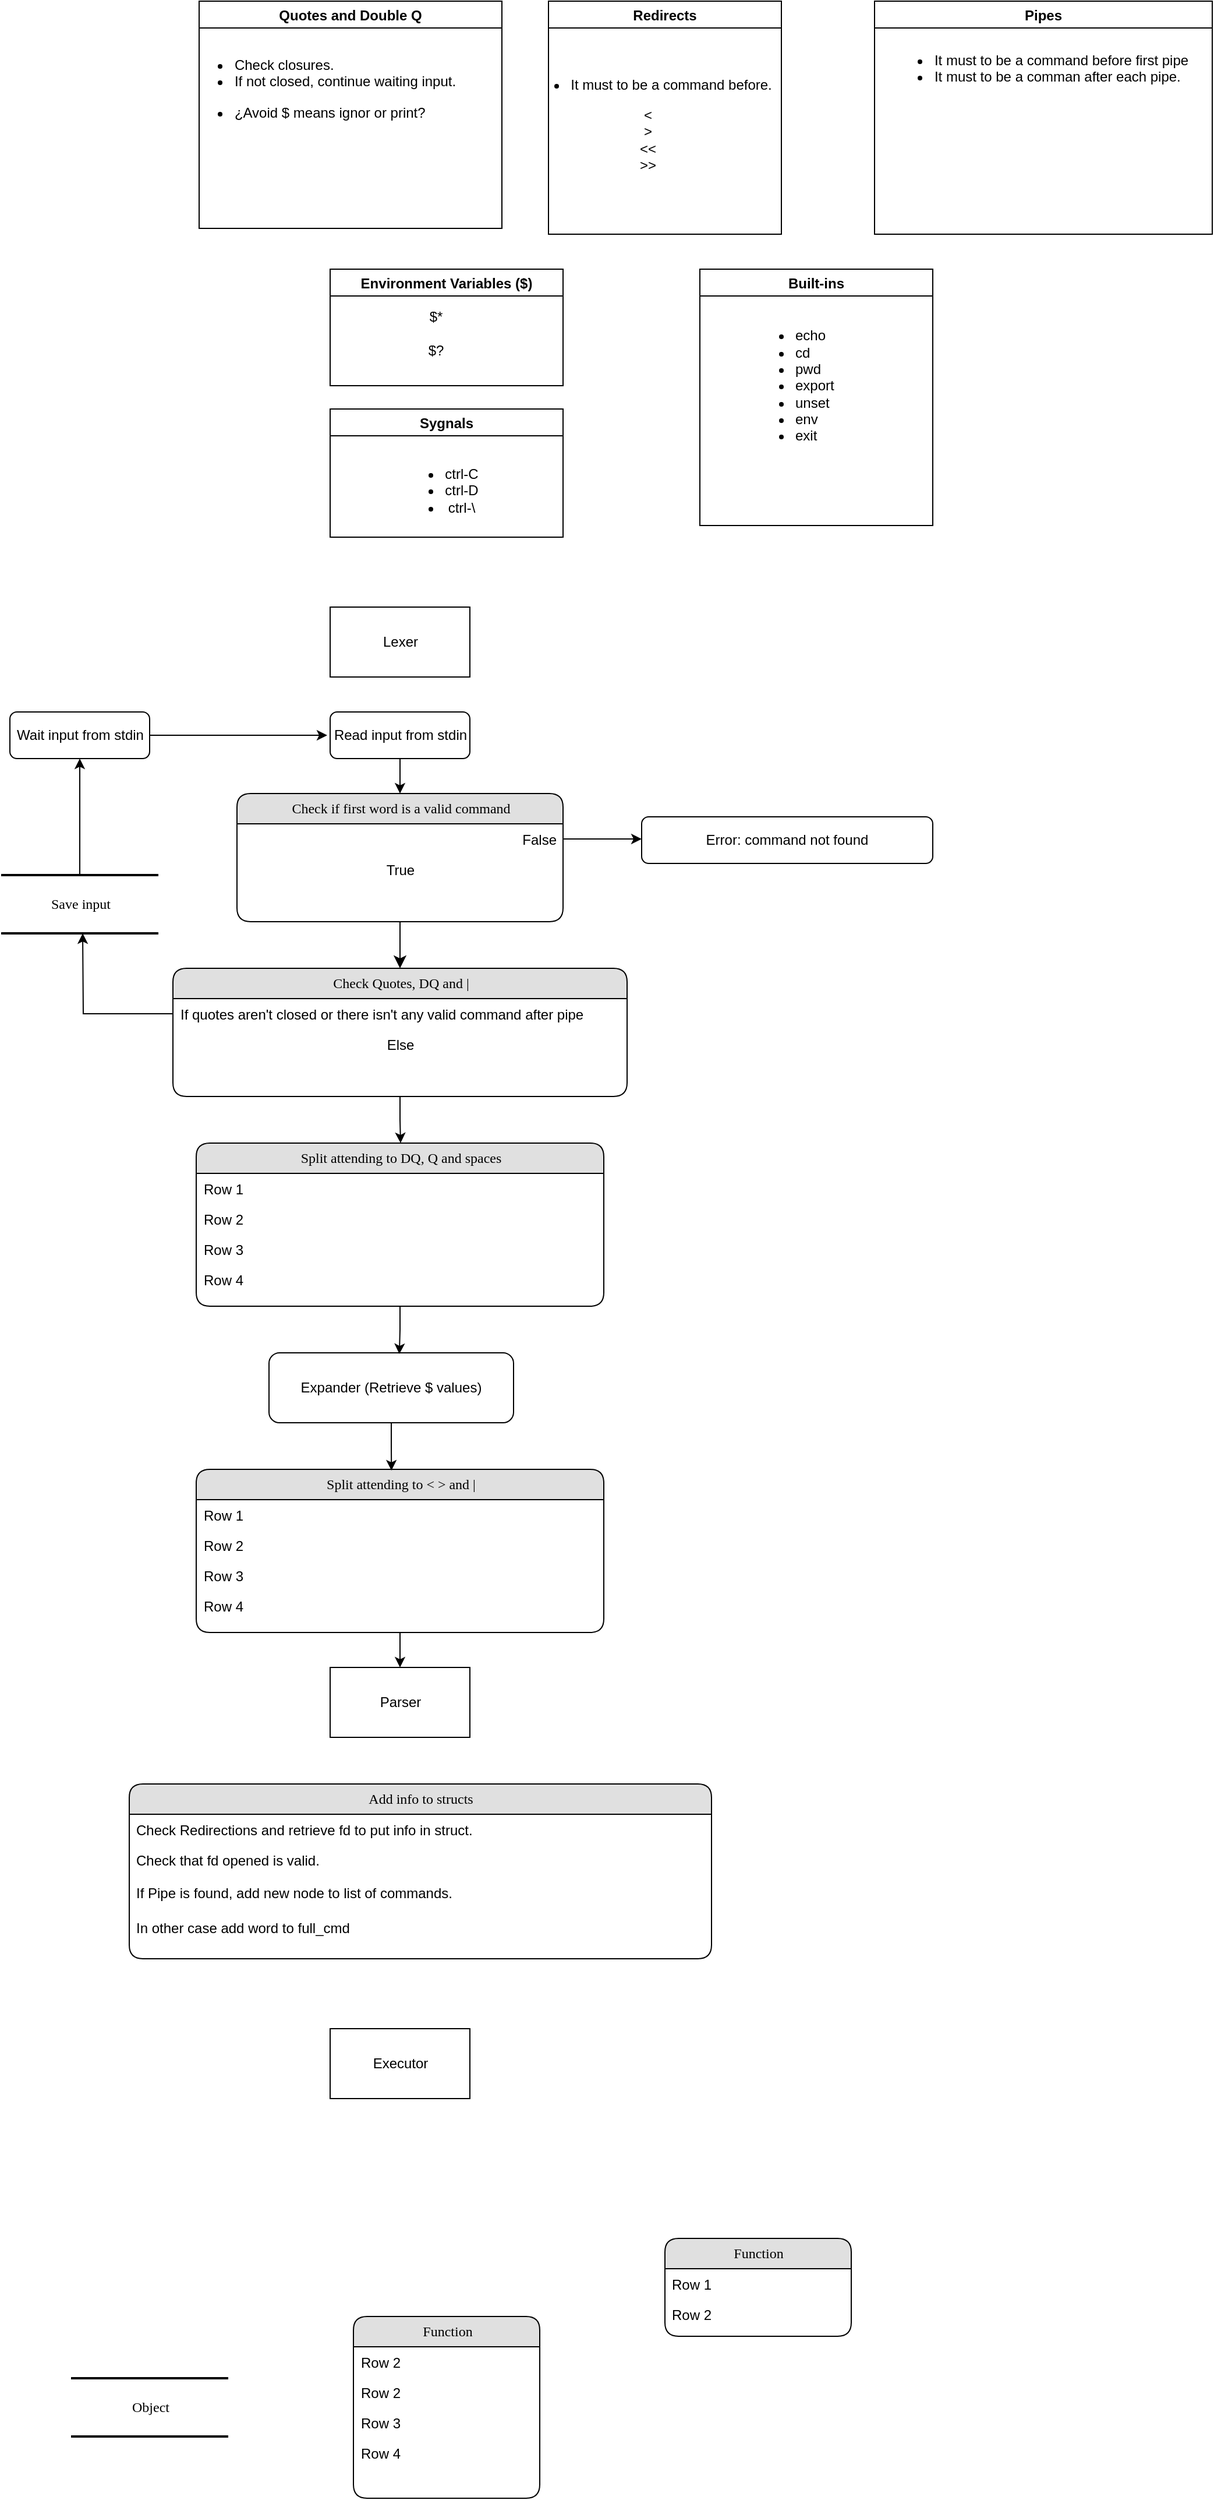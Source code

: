 <mxfile version="22.1.21" type="github">
  <diagram name="Page-1" id="5d7acffa-a066-3a61-03fe-96351882024d">
    <mxGraphModel dx="2150" dy="1416" grid="1" gridSize="10" guides="1" tooltips="1" connect="1" arrows="1" fold="1" page="1" pageScale="1" pageWidth="1100" pageHeight="850" background="#ffffff" math="0" shadow="0">
      <root>
        <mxCell id="0" />
        <mxCell id="1" parent="0" />
        <mxCell id="3XVryducqYzDSN-yYhmy-24" style="edgeStyle=orthogonalEdgeStyle;rounded=0;orthogonalLoop=1;jettySize=auto;html=1;" edge="1" parent="1" source="2debaab0fafb2da2-10" target="3XVryducqYzDSN-yYhmy-23">
          <mxGeometry relative="1" as="geometry" />
        </mxCell>
        <mxCell id="2debaab0fafb2da2-10" value="Save input" style="html=1;rounded=0;shadow=0;comic=0;labelBackgroundColor=none;strokeWidth=2;fontFamily=Verdana;fontSize=12;align=center;shape=mxgraph.ios7ui.horLines;" parent="1" vertex="1">
          <mxGeometry x="-110" y="110" width="135" height="50" as="geometry" />
        </mxCell>
        <mxCell id="21ea969265ad0168-6" value="Check if first word is a valid command" style="swimlane;html=1;fontStyle=0;childLayout=stackLayout;horizontal=1;startSize=26;fillColor=#e0e0e0;horizontalStack=0;resizeParent=1;resizeLast=0;collapsible=1;marginBottom=0;swimlaneFillColor=#ffffff;align=center;rounded=1;shadow=0;comic=0;labelBackgroundColor=none;strokeWidth=1;fontFamily=Verdana;fontSize=12" parent="1" vertex="1">
          <mxGeometry x="92.5" y="40" width="280" height="110" as="geometry" />
        </mxCell>
        <mxCell id="3XVryducqYzDSN-yYhmy-17" style="edgeStyle=orthogonalEdgeStyle;rounded=0;orthogonalLoop=1;jettySize=auto;html=1;" edge="1" parent="21ea969265ad0168-6" source="21ea969265ad0168-7">
          <mxGeometry relative="1" as="geometry">
            <mxPoint x="347.5" y="39" as="targetPoint" />
          </mxGeometry>
        </mxCell>
        <mxCell id="21ea969265ad0168-7" value="&lt;div align=&quot;right&quot;&gt;False&lt;/div&gt;" style="text;html=1;strokeColor=none;fillColor=none;spacingLeft=4;spacingRight=4;whiteSpace=wrap;overflow=hidden;rotatable=0;points=[[0,0.5],[1,0.5]];portConstraint=eastwest;align=right;" parent="21ea969265ad0168-6" vertex="1">
          <mxGeometry y="26" width="280" height="26" as="geometry" />
        </mxCell>
        <mxCell id="21ea969265ad0168-9" value="&lt;div align=&quot;center&quot;&gt;True&lt;/div&gt;" style="text;html=1;strokeColor=none;fillColor=none;spacingLeft=4;spacingRight=4;whiteSpace=wrap;overflow=hidden;rotatable=0;points=[[0,0.5],[1,0.5]];portConstraint=eastwest;align=center;" parent="21ea969265ad0168-6" vertex="1">
          <mxGeometry y="52" width="280" height="26" as="geometry" />
        </mxCell>
        <mxCell id="21ea969265ad0168-10" value="Function" style="swimlane;html=1;fontStyle=0;childLayout=stackLayout;horizontal=1;startSize=26;fillColor=#e0e0e0;horizontalStack=0;resizeParent=1;resizeLast=0;collapsible=1;marginBottom=0;swimlaneFillColor=#ffffff;align=center;rounded=1;shadow=0;comic=0;labelBackgroundColor=none;strokeWidth=1;fontFamily=Verdana;fontSize=12" parent="1" vertex="1">
          <mxGeometry x="192.5" y="1347" width="160" height="156" as="geometry" />
        </mxCell>
        <mxCell id="21ea969265ad0168-12" value="Row 2" style="text;html=1;strokeColor=none;fillColor=none;spacingLeft=4;spacingRight=4;whiteSpace=wrap;overflow=hidden;rotatable=0;points=[[0,0.5],[1,0.5]];portConstraint=eastwest;" parent="21ea969265ad0168-10" vertex="1">
          <mxGeometry y="26" width="160" height="26" as="geometry" />
        </mxCell>
        <mxCell id="21ea969265ad0168-8" value="Row 2" style="text;html=1;strokeColor=none;fillColor=none;spacingLeft=4;spacingRight=4;whiteSpace=wrap;overflow=hidden;rotatable=0;points=[[0,0.5],[1,0.5]];portConstraint=eastwest;" parent="21ea969265ad0168-10" vertex="1">
          <mxGeometry y="52" width="160" height="26" as="geometry" />
        </mxCell>
        <mxCell id="21ea969265ad0168-52" value="Row 3" style="text;html=1;strokeColor=none;fillColor=none;spacingLeft=4;spacingRight=4;whiteSpace=wrap;overflow=hidden;rotatable=0;points=[[0,0.5],[1,0.5]];portConstraint=eastwest;" parent="21ea969265ad0168-10" vertex="1">
          <mxGeometry y="78" width="160" height="26" as="geometry" />
        </mxCell>
        <mxCell id="21ea969265ad0168-13" value="Row 4" style="text;html=1;strokeColor=none;fillColor=none;spacingLeft=4;spacingRight=4;whiteSpace=wrap;overflow=hidden;rotatable=0;points=[[0,0.5],[1,0.5]];portConstraint=eastwest;" parent="21ea969265ad0168-10" vertex="1">
          <mxGeometry y="104" width="160" height="26" as="geometry" />
        </mxCell>
        <mxCell id="3XVryducqYzDSN-yYhmy-29" style="edgeStyle=orthogonalEdgeStyle;rounded=0;orthogonalLoop=1;jettySize=auto;html=1;exitX=0.5;exitY=1;exitDx=0;exitDy=0;" edge="1" parent="1" source="21ea969265ad0168-14">
          <mxGeometry relative="1" as="geometry">
            <mxPoint x="233" y="340" as="targetPoint" />
            <Array as="points">
              <mxPoint x="233" y="320" />
              <mxPoint x="233" y="320" />
            </Array>
          </mxGeometry>
        </mxCell>
        <mxCell id="21ea969265ad0168-14" value="Check Quotes, DQ and |" style="swimlane;html=1;fontStyle=0;childLayout=stackLayout;horizontal=1;startSize=26;fillColor=#e0e0e0;horizontalStack=0;resizeParent=1;resizeLast=0;collapsible=1;marginBottom=0;swimlaneFillColor=#ffffff;align=center;rounded=1;shadow=0;comic=0;labelBackgroundColor=none;strokeWidth=1;fontFamily=Verdana;fontSize=12" parent="1" vertex="1">
          <mxGeometry x="37.5" y="190" width="390" height="110" as="geometry" />
        </mxCell>
        <mxCell id="21ea969265ad0168-15" value="If quotes aren&#39;t closed or there isn&#39;t any valid command after pipe" style="text;html=1;strokeColor=none;fillColor=none;spacingLeft=4;spacingRight=4;whiteSpace=wrap;overflow=hidden;rotatable=0;points=[[0,0.5],[1,0.5]];portConstraint=eastwest;" parent="21ea969265ad0168-14" vertex="1">
          <mxGeometry y="26" width="390" height="26" as="geometry" />
        </mxCell>
        <mxCell id="21ea969265ad0168-17" value="Else" style="text;html=1;strokeColor=none;fillColor=none;spacingLeft=4;spacingRight=4;whiteSpace=wrap;overflow=hidden;rotatable=0;points=[[0,0.5],[1,0.5]];portConstraint=eastwest;align=center;" parent="21ea969265ad0168-14" vertex="1">
          <mxGeometry y="52" width="390" height="26" as="geometry" />
        </mxCell>
        <mxCell id="3XVryducqYzDSN-yYhmy-42" style="edgeStyle=orthogonalEdgeStyle;rounded=0;orthogonalLoop=1;jettySize=auto;html=1;" edge="1" parent="1" source="21ea969265ad0168-18" target="3XVryducqYzDSN-yYhmy-43">
          <mxGeometry relative="1" as="geometry">
            <mxPoint x="232.5" y="810" as="targetPoint" />
          </mxGeometry>
        </mxCell>
        <mxCell id="21ea969265ad0168-18" value="Split attending to &amp;lt; &amp;gt; and |" style="swimlane;html=1;fontStyle=0;childLayout=stackLayout;horizontal=1;startSize=26;fillColor=#e0e0e0;horizontalStack=0;resizeParent=1;resizeLast=0;collapsible=1;marginBottom=0;swimlaneFillColor=#ffffff;align=center;rounded=1;shadow=0;comic=0;labelBackgroundColor=none;strokeWidth=1;fontFamily=Verdana;fontSize=12" parent="1" vertex="1">
          <mxGeometry x="57.5" y="620" width="350" height="140" as="geometry" />
        </mxCell>
        <mxCell id="21ea969265ad0168-19" value="Row 1" style="text;html=1;strokeColor=none;fillColor=none;spacingLeft=4;spacingRight=4;whiteSpace=wrap;overflow=hidden;rotatable=0;points=[[0,0.5],[1,0.5]];portConstraint=eastwest;" parent="21ea969265ad0168-18" vertex="1">
          <mxGeometry y="26" width="350" height="26" as="geometry" />
        </mxCell>
        <mxCell id="21ea969265ad0168-20" value="Row 2" style="text;html=1;strokeColor=none;fillColor=none;spacingLeft=4;spacingRight=4;whiteSpace=wrap;overflow=hidden;rotatable=0;points=[[0,0.5],[1,0.5]];portConstraint=eastwest;" parent="21ea969265ad0168-18" vertex="1">
          <mxGeometry y="52" width="350" height="26" as="geometry" />
        </mxCell>
        <mxCell id="21ea969265ad0168-51" value="Row 3" style="text;html=1;strokeColor=none;fillColor=none;spacingLeft=4;spacingRight=4;whiteSpace=wrap;overflow=hidden;rotatable=0;points=[[0,0.5],[1,0.5]];portConstraint=eastwest;" parent="21ea969265ad0168-18" vertex="1">
          <mxGeometry y="78" width="350" height="26" as="geometry" />
        </mxCell>
        <mxCell id="21ea969265ad0168-21" value="Row 4" style="text;html=1;strokeColor=none;fillColor=none;spacingLeft=4;spacingRight=4;whiteSpace=wrap;overflow=hidden;rotatable=0;points=[[0,0.5],[1,0.5]];portConstraint=eastwest;" parent="21ea969265ad0168-18" vertex="1">
          <mxGeometry y="104" width="350" height="26" as="geometry" />
        </mxCell>
        <mxCell id="21ea969265ad0168-22" value="Function" style="swimlane;html=1;fontStyle=0;childLayout=stackLayout;horizontal=1;startSize=26;fillColor=#e0e0e0;horizontalStack=0;resizeParent=1;resizeLast=0;collapsible=1;marginBottom=0;swimlaneFillColor=#ffffff;align=center;rounded=1;shadow=0;comic=0;labelBackgroundColor=none;strokeWidth=1;fontFamily=Verdana;fontSize=12" parent="1" vertex="1">
          <mxGeometry x="460" y="1280" width="160" height="84" as="geometry" />
        </mxCell>
        <mxCell id="21ea969265ad0168-23" value="Row 1" style="text;html=1;strokeColor=none;fillColor=none;spacingLeft=4;spacingRight=4;whiteSpace=wrap;overflow=hidden;rotatable=0;points=[[0,0.5],[1,0.5]];portConstraint=eastwest;" parent="21ea969265ad0168-22" vertex="1">
          <mxGeometry y="26" width="160" height="26" as="geometry" />
        </mxCell>
        <mxCell id="21ea969265ad0168-24" value="Row 2" style="text;html=1;strokeColor=none;fillColor=none;spacingLeft=4;spacingRight=4;whiteSpace=wrap;overflow=hidden;rotatable=0;points=[[0,0.5],[1,0.5]];portConstraint=eastwest;" parent="21ea969265ad0168-22" vertex="1">
          <mxGeometry y="52" width="160" height="26" as="geometry" />
        </mxCell>
        <mxCell id="21ea969265ad0168-26" value="Add info to structs" style="swimlane;html=1;fontStyle=0;childLayout=stackLayout;horizontal=1;startSize=26;fillColor=#e0e0e0;horizontalStack=0;resizeParent=1;resizeLast=0;collapsible=1;marginBottom=0;swimlaneFillColor=#ffffff;align=center;rounded=1;shadow=0;comic=0;labelBackgroundColor=none;strokeWidth=1;fontFamily=Verdana;fontSize=12" parent="1" vertex="1">
          <mxGeometry y="890" width="500" height="150" as="geometry" />
        </mxCell>
        <mxCell id="21ea969265ad0168-27" value="Check Redirections and retrieve fd to put info in struct." style="text;html=1;strokeColor=none;fillColor=none;spacingLeft=4;spacingRight=4;whiteSpace=wrap;overflow=hidden;rotatable=0;points=[[0,0.5],[1,0.5]];portConstraint=eastwest;" parent="21ea969265ad0168-26" vertex="1">
          <mxGeometry y="26" width="500" height="26" as="geometry" />
        </mxCell>
        <mxCell id="21ea969265ad0168-28" value="Check that fd opened is valid." style="text;html=1;strokeColor=none;fillColor=none;spacingLeft=4;spacingRight=4;whiteSpace=wrap;overflow=hidden;rotatable=0;points=[[0,0.5],[1,0.5]];portConstraint=eastwest;" parent="21ea969265ad0168-26" vertex="1">
          <mxGeometry y="52" width="500" height="28" as="geometry" />
        </mxCell>
        <mxCell id="21ea969265ad0168-29" value="If Pipe is found, add new node to list of commands." style="text;html=1;strokeColor=none;fillColor=none;spacingLeft=4;spacingRight=4;whiteSpace=wrap;overflow=hidden;rotatable=0;points=[[0,0.5],[1,0.5]];portConstraint=eastwest;" parent="21ea969265ad0168-26" vertex="1">
          <mxGeometry y="80" width="500" height="30" as="geometry" />
        </mxCell>
        <mxCell id="21ea969265ad0168-11" value="In other case add word to full_cmd" style="text;html=1;strokeColor=none;fillColor=none;spacingLeft=4;spacingRight=4;whiteSpace=wrap;overflow=hidden;rotatable=0;points=[[0,0.5],[1,0.5]];portConstraint=eastwest;" parent="21ea969265ad0168-26" vertex="1">
          <mxGeometry y="110" width="500" height="26" as="geometry" />
        </mxCell>
        <mxCell id="21ea969265ad0168-30" value="Object" style="html=1;rounded=0;shadow=0;comic=0;labelBackgroundColor=none;strokeWidth=2;fontFamily=Verdana;fontSize=12;align=center;shape=mxgraph.ios7ui.horLines;" parent="1" vertex="1">
          <mxGeometry x="-50" y="1400" width="135" height="50" as="geometry" />
        </mxCell>
        <mxCell id="21ea969265ad0168-36" style="edgeStyle=orthogonalEdgeStyle;html=1;labelBackgroundColor=none;startFill=0;startSize=8;endFill=1;endSize=8;fontFamily=Verdana;fontSize=12;" parent="1" source="21ea969265ad0168-6" target="21ea969265ad0168-14" edge="1">
          <mxGeometry relative="1" as="geometry" />
        </mxCell>
        <mxCell id="3XVryducqYzDSN-yYhmy-1" value="Quotes and Double Q" style="swimlane;" vertex="1" parent="1">
          <mxGeometry x="60" y="-640" width="260" height="195" as="geometry">
            <mxRectangle x="60" y="-520" width="160" height="30" as="alternateBounds" />
          </mxGeometry>
        </mxCell>
        <mxCell id="3XVryducqYzDSN-yYhmy-7" value="&lt;ul style=&quot;&quot;&gt;&lt;li&gt;&lt;div align=&quot;left&quot;&gt;Check closures.&lt;/div&gt;&lt;/li&gt;&lt;li&gt;If not closed, continue waiting input.&lt;br&gt;&lt;/li&gt;&lt;/ul&gt;&lt;div align=&quot;left&quot;&gt;&lt;ul&gt;&lt;li&gt;¿Avoid $ means ignor or print?&lt;/li&gt;&lt;/ul&gt;&lt;/div&gt;" style="text;html=1;align=center;verticalAlign=middle;resizable=0;points=[];autosize=1;strokeColor=none;fillColor=none;" vertex="1" parent="3XVryducqYzDSN-yYhmy-1">
          <mxGeometry x="-20" y="30" width="250" height="90" as="geometry" />
        </mxCell>
        <mxCell id="3XVryducqYzDSN-yYhmy-2" value="Redirects" style="swimlane;" vertex="1" parent="1">
          <mxGeometry x="360" y="-640" width="200" height="200" as="geometry" />
        </mxCell>
        <mxCell id="3XVryducqYzDSN-yYhmy-10" value="&lt;ul&gt;&lt;li&gt;It must to be a command before.&lt;/li&gt;&lt;/ul&gt;&lt;div&gt;&amp;lt;&lt;/div&gt;&lt;div&gt;&amp;gt;&lt;/div&gt;&lt;div&gt;&amp;lt;&amp;lt;&lt;/div&gt;&lt;div&gt;&amp;gt;&amp;gt;&lt;br&gt;&lt;/div&gt;" style="text;html=1;align=center;verticalAlign=middle;resizable=0;points=[];autosize=1;strokeColor=none;fillColor=none;" vertex="1" parent="3XVryducqYzDSN-yYhmy-2">
          <mxGeometry x="-30" y="45" width="230" height="110" as="geometry" />
        </mxCell>
        <mxCell id="3XVryducqYzDSN-yYhmy-3" value="Built-ins" style="swimlane;" vertex="1" parent="1">
          <mxGeometry x="490" y="-410" width="200" height="220" as="geometry" />
        </mxCell>
        <mxCell id="3XVryducqYzDSN-yYhmy-27" value="&lt;div align=&quot;left&quot;&gt;&lt;ul&gt;&lt;li&gt;echo&lt;/li&gt;&lt;li&gt;cd&lt;/li&gt;&lt;li&gt;pwd&lt;/li&gt;&lt;li&gt;&lt;div&gt;export&lt;/div&gt;&lt;/li&gt;&lt;li&gt;unset&lt;/li&gt;&lt;li&gt;env&lt;/li&gt;&lt;li&gt;exit&lt;br&gt;&lt;/li&gt;&lt;/ul&gt;&lt;/div&gt;" style="text;html=1;align=left;verticalAlign=middle;resizable=0;points=[];autosize=1;strokeColor=none;fillColor=none;" vertex="1" parent="3XVryducqYzDSN-yYhmy-3">
          <mxGeometry x="40" y="30" width="100" height="140" as="geometry" />
        </mxCell>
        <mxCell id="3XVryducqYzDSN-yYhmy-4" value="Environment Variables ($)" style="swimlane;" vertex="1" parent="1">
          <mxGeometry x="172.5" y="-410" width="200" height="100" as="geometry" />
        </mxCell>
        <mxCell id="3XVryducqYzDSN-yYhmy-28" value="&lt;div&gt;$*&lt;/div&gt;&lt;div&gt;&lt;br&gt;&lt;/div&gt;&lt;div&gt;$?&lt;br&gt;&lt;/div&gt;" style="text;html=1;align=center;verticalAlign=middle;resizable=0;points=[];autosize=1;strokeColor=none;fillColor=none;" vertex="1" parent="3XVryducqYzDSN-yYhmy-4">
          <mxGeometry x="70" y="25" width="40" height="60" as="geometry" />
        </mxCell>
        <mxCell id="3XVryducqYzDSN-yYhmy-5" value="Sygnals" style="swimlane;" vertex="1" parent="1">
          <mxGeometry x="172.5" y="-290" width="200" height="110" as="geometry" />
        </mxCell>
        <mxCell id="3XVryducqYzDSN-yYhmy-26" value="&lt;ul&gt;&lt;li&gt;ctrl-C&lt;/li&gt;&lt;li&gt;ctrl-D&lt;/li&gt;&lt;li&gt;ctrl-\&lt;/li&gt;&lt;/ul&gt;" style="text;html=1;align=center;verticalAlign=middle;resizable=0;points=[];autosize=1;strokeColor=none;fillColor=none;" vertex="1" parent="3XVryducqYzDSN-yYhmy-5">
          <mxGeometry x="47.5" y="30" width="90" height="80" as="geometry" />
        </mxCell>
        <mxCell id="3XVryducqYzDSN-yYhmy-6" value="Pipes" style="swimlane;" vertex="1" parent="1">
          <mxGeometry x="640" y="-640" width="290" height="200" as="geometry" />
        </mxCell>
        <mxCell id="3XVryducqYzDSN-yYhmy-12" value="&lt;ul&gt;&lt;li&gt;It must to be a command before first pipe&lt;br&gt;&lt;/li&gt;&lt;li&gt;&lt;div align=&quot;left&quot;&gt;It must to be a comman after each pipe.&lt;br&gt;&lt;/div&gt;&lt;div align=&quot;left&quot;&gt;&lt;br&gt;&lt;/div&gt;&lt;/li&gt;&lt;/ul&gt;" style="text;html=1;align=center;verticalAlign=middle;resizable=0;points=[];autosize=1;strokeColor=none;fillColor=none;" vertex="1" parent="3XVryducqYzDSN-yYhmy-6">
          <mxGeometry y="25" width="280" height="80" as="geometry" />
        </mxCell>
        <mxCell id="3XVryducqYzDSN-yYhmy-14" value="Lexer" style="rounded=0;whiteSpace=wrap;html=1;" vertex="1" parent="1">
          <mxGeometry x="172.5" y="-120" width="120" height="60" as="geometry" />
        </mxCell>
        <mxCell id="3XVryducqYzDSN-yYhmy-16" style="edgeStyle=orthogonalEdgeStyle;rounded=0;orthogonalLoop=1;jettySize=auto;html=1;" edge="1" parent="1" source="3XVryducqYzDSN-yYhmy-15">
          <mxGeometry relative="1" as="geometry">
            <mxPoint x="232.5" y="40" as="targetPoint" />
          </mxGeometry>
        </mxCell>
        <mxCell id="3XVryducqYzDSN-yYhmy-15" value="Read input from stdin" style="rounded=1;whiteSpace=wrap;html=1;" vertex="1" parent="1">
          <mxGeometry x="172.5" y="-30" width="120" height="40" as="geometry" />
        </mxCell>
        <mxCell id="3XVryducqYzDSN-yYhmy-18" value="Error: command not found" style="rounded=1;whiteSpace=wrap;html=1;" vertex="1" parent="1">
          <mxGeometry x="440" y="60" width="250" height="40" as="geometry" />
        </mxCell>
        <mxCell id="3XVryducqYzDSN-yYhmy-19" style="edgeStyle=orthogonalEdgeStyle;rounded=0;orthogonalLoop=1;jettySize=auto;html=1;" edge="1" parent="1" source="21ea969265ad0168-15">
          <mxGeometry relative="1" as="geometry">
            <mxPoint x="-40" y="160" as="targetPoint" />
          </mxGeometry>
        </mxCell>
        <mxCell id="3XVryducqYzDSN-yYhmy-25" style="edgeStyle=orthogonalEdgeStyle;rounded=0;orthogonalLoop=1;jettySize=auto;html=1;" edge="1" parent="1" source="3XVryducqYzDSN-yYhmy-23">
          <mxGeometry relative="1" as="geometry">
            <mxPoint x="170" y="-10" as="targetPoint" />
          </mxGeometry>
        </mxCell>
        <mxCell id="3XVryducqYzDSN-yYhmy-23" value="Wait input from stdin" style="rounded=1;whiteSpace=wrap;html=1;" vertex="1" parent="1">
          <mxGeometry x="-102.5" y="-30" width="120" height="40" as="geometry" />
        </mxCell>
        <mxCell id="3XVryducqYzDSN-yYhmy-30" value="&lt;div&gt;Split attending to DQ, Q and spaces&lt;br&gt;&lt;/div&gt;" style="swimlane;html=1;fontStyle=0;childLayout=stackLayout;horizontal=1;startSize=26;fillColor=#e0e0e0;horizontalStack=0;resizeParent=1;resizeLast=0;collapsible=1;marginBottom=0;swimlaneFillColor=#ffffff;align=center;rounded=1;shadow=0;comic=0;labelBackgroundColor=none;strokeWidth=1;fontFamily=Verdana;fontSize=12" vertex="1" parent="1">
          <mxGeometry x="57.5" y="340" width="350" height="140" as="geometry" />
        </mxCell>
        <mxCell id="3XVryducqYzDSN-yYhmy-31" value="Row 1" style="text;html=1;strokeColor=none;fillColor=none;spacingLeft=4;spacingRight=4;whiteSpace=wrap;overflow=hidden;rotatable=0;points=[[0,0.5],[1,0.5]];portConstraint=eastwest;" vertex="1" parent="3XVryducqYzDSN-yYhmy-30">
          <mxGeometry y="26" width="350" height="26" as="geometry" />
        </mxCell>
        <mxCell id="3XVryducqYzDSN-yYhmy-32" value="Row 2" style="text;html=1;strokeColor=none;fillColor=none;spacingLeft=4;spacingRight=4;whiteSpace=wrap;overflow=hidden;rotatable=0;points=[[0,0.5],[1,0.5]];portConstraint=eastwest;" vertex="1" parent="3XVryducqYzDSN-yYhmy-30">
          <mxGeometry y="52" width="350" height="26" as="geometry" />
        </mxCell>
        <mxCell id="3XVryducqYzDSN-yYhmy-33" value="Row 3" style="text;html=1;strokeColor=none;fillColor=none;spacingLeft=4;spacingRight=4;whiteSpace=wrap;overflow=hidden;rotatable=0;points=[[0,0.5],[1,0.5]];portConstraint=eastwest;" vertex="1" parent="3XVryducqYzDSN-yYhmy-30">
          <mxGeometry y="78" width="350" height="26" as="geometry" />
        </mxCell>
        <mxCell id="3XVryducqYzDSN-yYhmy-34" value="Row 4" style="text;html=1;strokeColor=none;fillColor=none;spacingLeft=4;spacingRight=4;whiteSpace=wrap;overflow=hidden;rotatable=0;points=[[0,0.5],[1,0.5]];portConstraint=eastwest;" vertex="1" parent="3XVryducqYzDSN-yYhmy-30">
          <mxGeometry y="104" width="350" height="26" as="geometry" />
        </mxCell>
        <mxCell id="3XVryducqYzDSN-yYhmy-39" value="Expander (Retrieve $ values)" style="rounded=1;whiteSpace=wrap;html=1;" vertex="1" parent="1">
          <mxGeometry x="120" y="520" width="210" height="60" as="geometry" />
        </mxCell>
        <mxCell id="3XVryducqYzDSN-yYhmy-40" style="edgeStyle=orthogonalEdgeStyle;rounded=0;orthogonalLoop=1;jettySize=auto;html=1;entryX=0.533;entryY=0.017;entryDx=0;entryDy=0;entryPerimeter=0;" edge="1" parent="1" source="3XVryducqYzDSN-yYhmy-30" target="3XVryducqYzDSN-yYhmy-39">
          <mxGeometry relative="1" as="geometry" />
        </mxCell>
        <mxCell id="3XVryducqYzDSN-yYhmy-41" style="edgeStyle=orthogonalEdgeStyle;rounded=0;orthogonalLoop=1;jettySize=auto;html=1;entryX=0.479;entryY=0.007;entryDx=0;entryDy=0;entryPerimeter=0;" edge="1" parent="1" source="3XVryducqYzDSN-yYhmy-39" target="21ea969265ad0168-18">
          <mxGeometry relative="1" as="geometry" />
        </mxCell>
        <mxCell id="3XVryducqYzDSN-yYhmy-43" value="Parser" style="rounded=0;whiteSpace=wrap;html=1;" vertex="1" parent="1">
          <mxGeometry x="172.5" y="790" width="120" height="60" as="geometry" />
        </mxCell>
        <mxCell id="3XVryducqYzDSN-yYhmy-44" value="&lt;div&gt;Executor&lt;/div&gt;" style="rounded=0;whiteSpace=wrap;html=1;" vertex="1" parent="1">
          <mxGeometry x="172.5" y="1100" width="120" height="60" as="geometry" />
        </mxCell>
      </root>
    </mxGraphModel>
  </diagram>
</mxfile>
